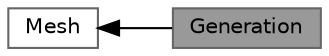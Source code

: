 digraph "Generation"
{
 // LATEX_PDF_SIZE
  bgcolor="transparent";
  edge [fontname=Helvetica,fontsize=10,labelfontname=Helvetica,labelfontsize=10];
  node [fontname=Helvetica,fontsize=10,shape=box,height=0.2,width=0.4];
  rankdir=LR;
  Node1 [id="Node000001",label="Generation",height=0.2,width=0.4,color="gray40", fillcolor="grey60", style="filled", fontcolor="black",tooltip=" "];
  Node2 [id="Node000002",label="Mesh",height=0.2,width=0.4,color="grey40", fillcolor="white", style="filled",URL="$group__grpMeshUtilities.html",tooltip=" "];
  Node2->Node1 [shape=plaintext, dir="back", style="solid"];
}
